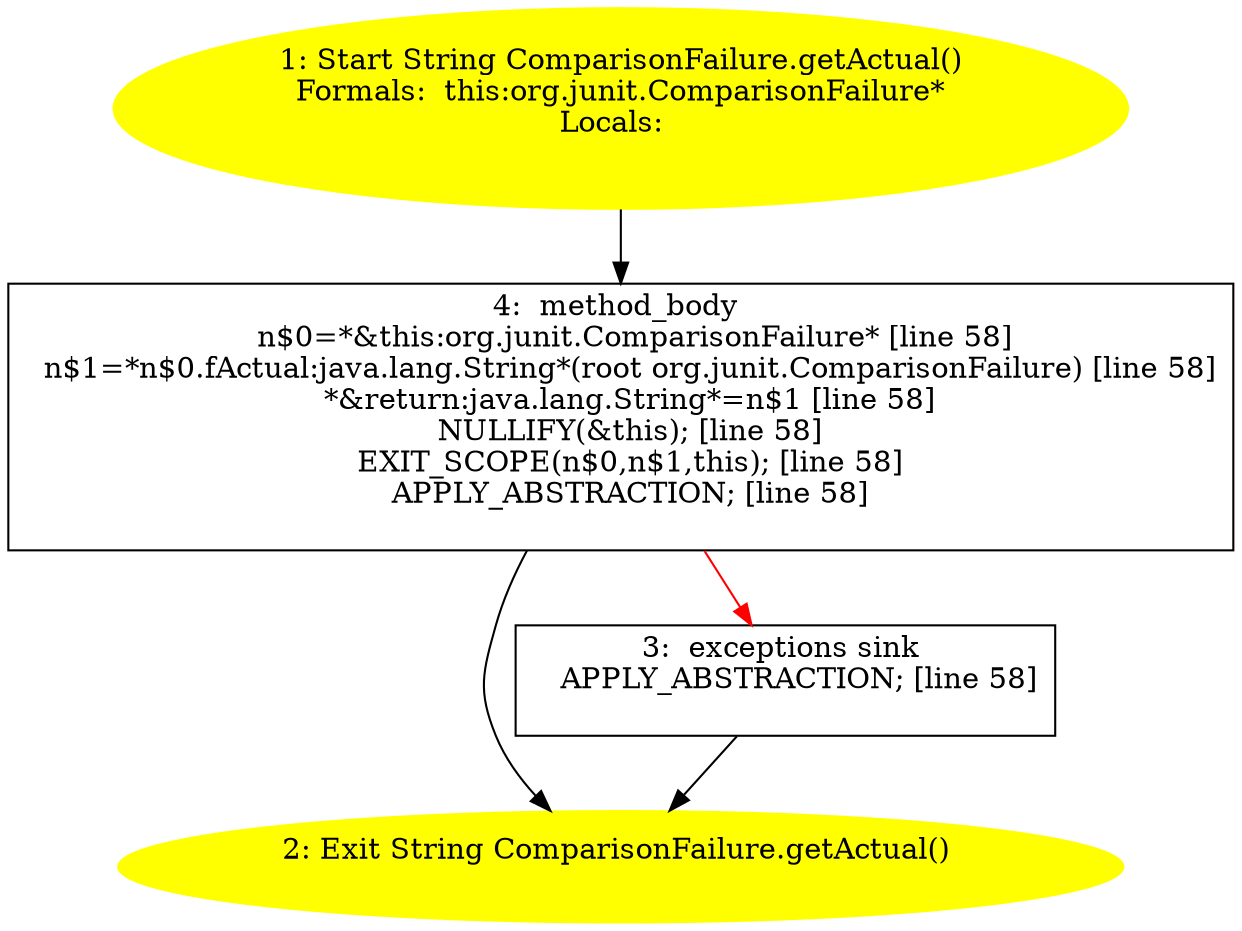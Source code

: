 /* @generated */
digraph cfg {
"org.junit.ComparisonFailure.getActual():java.lang.String.32cb36d7dbc1192a7e61cd6d162a500d_1" [label="1: Start String ComparisonFailure.getActual()\nFormals:  this:org.junit.ComparisonFailure*\nLocals:  \n  " color=yellow style=filled]
	

	 "org.junit.ComparisonFailure.getActual():java.lang.String.32cb36d7dbc1192a7e61cd6d162a500d_1" -> "org.junit.ComparisonFailure.getActual():java.lang.String.32cb36d7dbc1192a7e61cd6d162a500d_4" ;
"org.junit.ComparisonFailure.getActual():java.lang.String.32cb36d7dbc1192a7e61cd6d162a500d_2" [label="2: Exit String ComparisonFailure.getActual() \n  " color=yellow style=filled]
	

"org.junit.ComparisonFailure.getActual():java.lang.String.32cb36d7dbc1192a7e61cd6d162a500d_3" [label="3:  exceptions sink \n   APPLY_ABSTRACTION; [line 58]\n " shape="box"]
	

	 "org.junit.ComparisonFailure.getActual():java.lang.String.32cb36d7dbc1192a7e61cd6d162a500d_3" -> "org.junit.ComparisonFailure.getActual():java.lang.String.32cb36d7dbc1192a7e61cd6d162a500d_2" ;
"org.junit.ComparisonFailure.getActual():java.lang.String.32cb36d7dbc1192a7e61cd6d162a500d_4" [label="4:  method_body \n   n$0=*&this:org.junit.ComparisonFailure* [line 58]\n  n$1=*n$0.fActual:java.lang.String*(root org.junit.ComparisonFailure) [line 58]\n  *&return:java.lang.String*=n$1 [line 58]\n  NULLIFY(&this); [line 58]\n  EXIT_SCOPE(n$0,n$1,this); [line 58]\n  APPLY_ABSTRACTION; [line 58]\n " shape="box"]
	

	 "org.junit.ComparisonFailure.getActual():java.lang.String.32cb36d7dbc1192a7e61cd6d162a500d_4" -> "org.junit.ComparisonFailure.getActual():java.lang.String.32cb36d7dbc1192a7e61cd6d162a500d_2" ;
	 "org.junit.ComparisonFailure.getActual():java.lang.String.32cb36d7dbc1192a7e61cd6d162a500d_4" -> "org.junit.ComparisonFailure.getActual():java.lang.String.32cb36d7dbc1192a7e61cd6d162a500d_3" [color="red" ];
}
